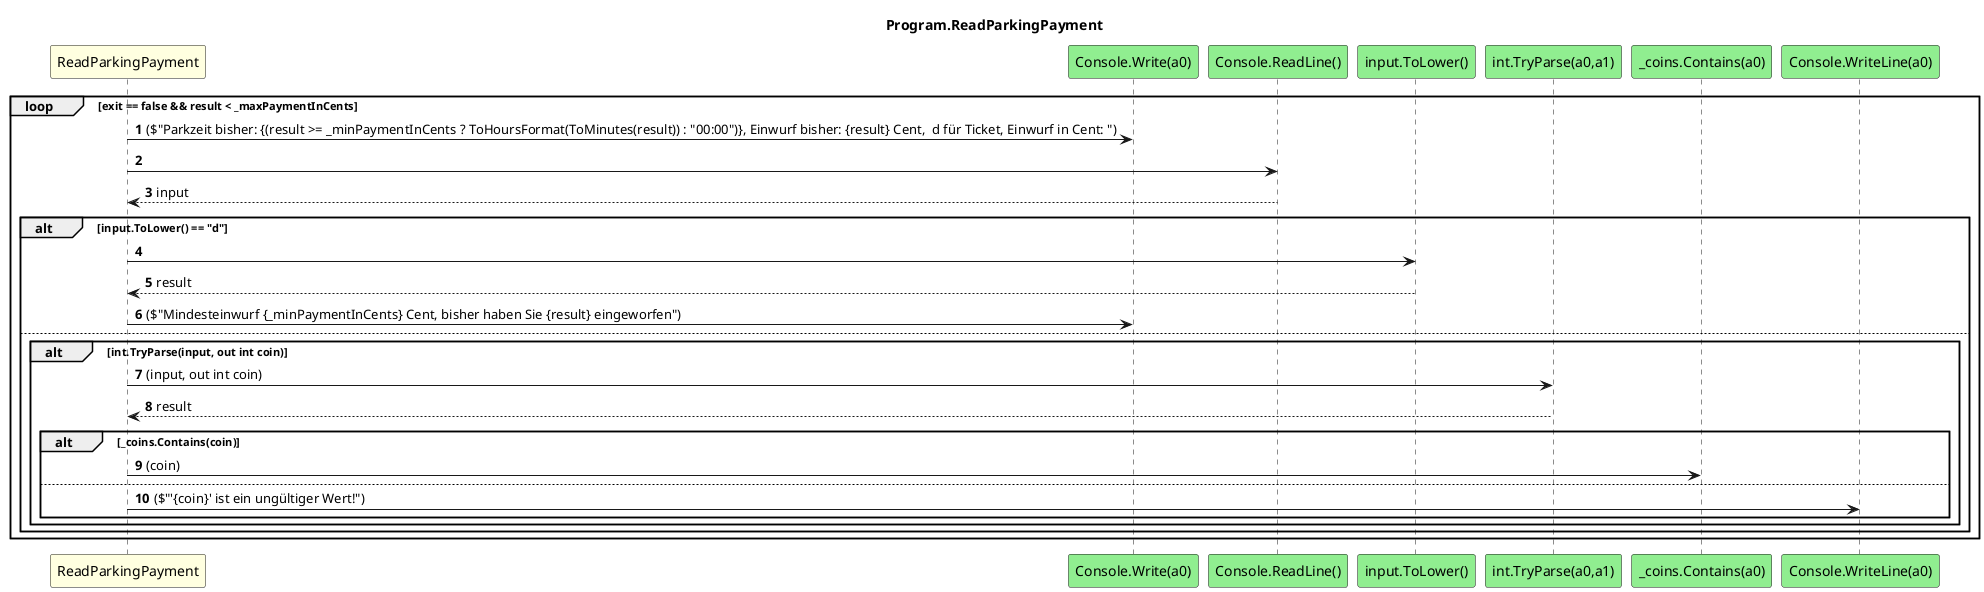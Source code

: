 @startuml Program.ReadParkingPayment
title Program.ReadParkingPayment
participant "ReadParkingPayment" as ReadParkingPayment #LightYellow
participant "Console.Write(a0)" as Console_Write_a0 #LightGreen
participant "Console.ReadLine()" as Console_ReadLine #LightGreen
participant "input.ToLower()" as input_ToLower #LightGreen
participant "int.TryParse(a0,a1)" as int_TryParse_a0_a1 #LightGreen
participant "_coins.Contains(a0)" as _coins_Contains_a0 #LightGreen
participant "Console.WriteLine(a0)" as Console_WriteLine_a0 #LightGreen
autonumber
loop exit == false && result < _maxPaymentInCents
    ReadParkingPayment -> Console_Write_a0 : ($"Parkzeit bisher: {(result >= _minPaymentInCents ? ToHoursFormat(ToMinutes(result)) : "00:00")}, Einwurf bisher: {result} Cent,  d für Ticket, Einwurf in Cent: ")
    ReadParkingPayment -> Console_ReadLine
    Console_ReadLine --> ReadParkingPayment : input
    alt input.ToLower() == "d"
        ReadParkingPayment -> input_ToLower
        input_ToLower --> ReadParkingPayment : result
        ReadParkingPayment -> Console_Write_a0 : ($"Mindesteinwurf {_minPaymentInCents} Cent, bisher haben Sie {result} eingeworfen")
        else
            alt int.TryParse(input, out int coin)
                ReadParkingPayment -> int_TryParse_a0_a1 : (input, out int coin)
                int_TryParse_a0_a1 --> ReadParkingPayment : result
                alt _coins.Contains(coin)
                    ReadParkingPayment -> _coins_Contains_a0 : (coin)
                    else
                        ReadParkingPayment -> Console_WriteLine_a0 : ($"'{coin}' ist ein ungültiger Wert!")
                end
            end
    end
end
@enduml
